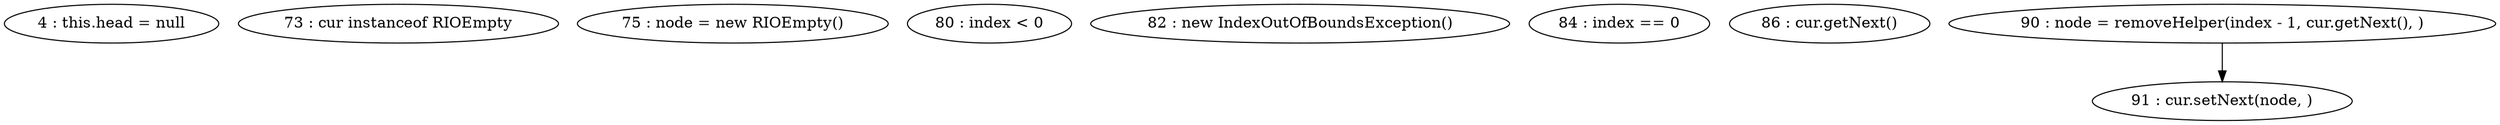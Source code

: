 digraph G {
"4 : this.head = null"
"73 : cur instanceof RIOEmpty"
"75 : node = new RIOEmpty()"
"80 : index < 0"
"82 : new IndexOutOfBoundsException()"
"84 : index == 0"
"86 : cur.getNext()"
"90 : node = removeHelper(index - 1, cur.getNext(), )"
"90 : node = removeHelper(index - 1, cur.getNext(), )" -> "91 : cur.setNext(node, )"
"91 : cur.setNext(node, )"
}
